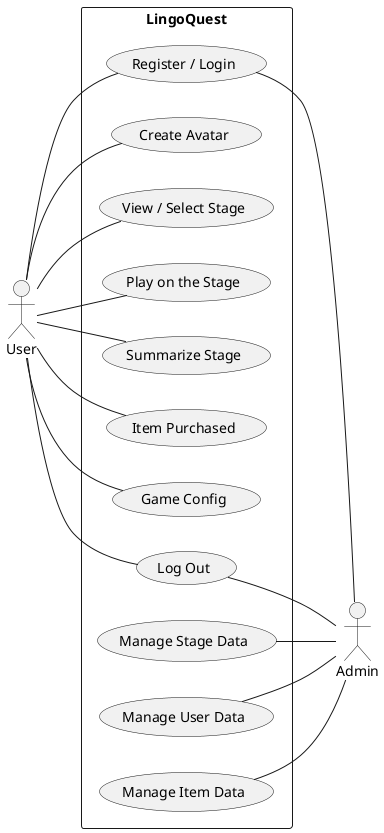@startuml LingoQuest_UseCase
left to right direction
skinparam packageStyle rectangle

actor User as u
actor Admin as a

rectangle LingoQuest {
	u -- (Register / Login)
	u -- (Create Avatar)
	u -- (View / Select Stage)
	u -- (Play on the Stage)
	u -- (Summarize Stage)
	u -- (Item Purchased) 
	u -- (Game Config)
	u -- (Log Out) 
	(Register / Login) -- a
	(Manage Stage Data) -- a
	(Manage User Data) -- a 
	(Manage Item Data) -- a
	(Log Out) -- a
}

@enduml